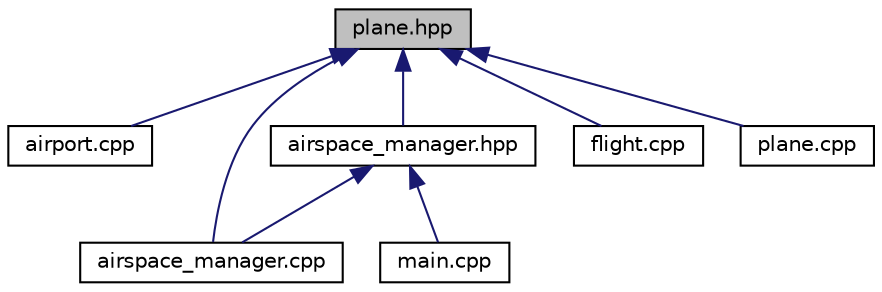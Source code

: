 digraph "plane.hpp"
{
 // LATEX_PDF_SIZE
  bgcolor="transparent";
  edge [fontname="Helvetica",fontsize="10",labelfontname="Helvetica",labelfontsize="10"];
  node [fontname="Helvetica",fontsize="10",shape=record];
  Node1 [label="plane.hpp",height=0.2,width=0.4,color="black", fillcolor="grey75", style="filled", fontcolor="black",tooltip="Contains the declaration of the Plane class and its methods."];
  Node1 -> Node2 [dir="back",color="midnightblue",fontsize="10",style="solid"];
  Node2 [label="airport.cpp",height=0.2,width=0.4,color="black",URL="$airport_8cpp.html",tooltip=" "];
  Node1 -> Node3 [dir="back",color="midnightblue",fontsize="10",style="solid"];
  Node3 [label="airspace_manager.cpp",height=0.2,width=0.4,color="black",URL="$airspace__manager_8cpp.html",tooltip=" "];
  Node1 -> Node4 [dir="back",color="midnightblue",fontsize="10",style="solid"];
  Node4 [label="airspace_manager.hpp",height=0.2,width=0.4,color="black",URL="$airspace__manager_8hpp.html",tooltip="Contains the declaration of the AirSpaceManager class and its methods for managing airports,..."];
  Node4 -> Node3 [dir="back",color="midnightblue",fontsize="10",style="solid"];
  Node4 -> Node5 [dir="back",color="midnightblue",fontsize="10",style="solid"];
  Node5 [label="main.cpp",height=0.2,width=0.4,color="black",URL="$main_8cpp.html",tooltip=" "];
  Node1 -> Node6 [dir="back",color="midnightblue",fontsize="10",style="solid"];
  Node6 [label="flight.cpp",height=0.2,width=0.4,color="black",URL="$flight_8cpp.html",tooltip=" "];
  Node1 -> Node7 [dir="back",color="midnightblue",fontsize="10",style="solid"];
  Node7 [label="plane.cpp",height=0.2,width=0.4,color="black",URL="$plane_8cpp.html",tooltip=" "];
}
